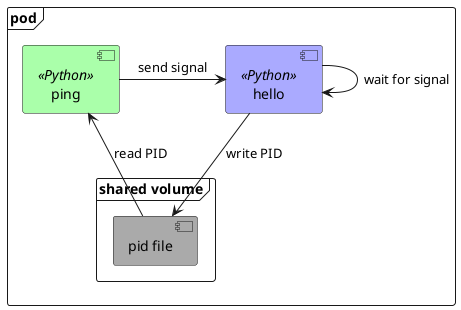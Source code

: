 @startuml

frame "pod" {
    [hello] as h << Python >> #aaf
    [ping] as p << Python >> #afa

    frame "shared volume" {
        [pid file] as f #aaa
    }
}

h --> f : write PID
h -> h : wait for signal

p <-- f : read PID
p -> h : send signal

@enduml
